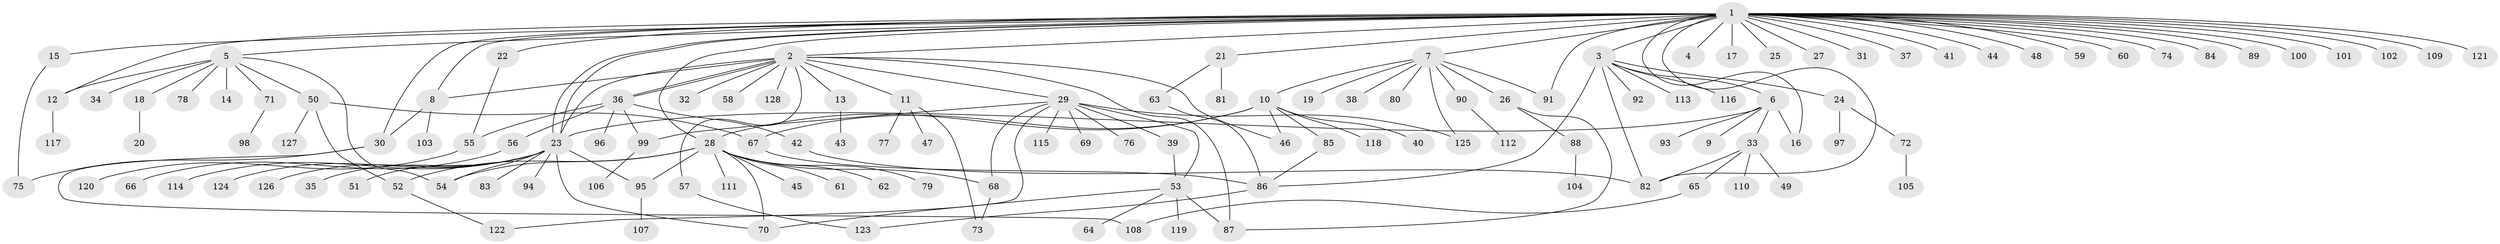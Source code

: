 // Generated by graph-tools (version 1.1) at 2025/14/03/09/25 04:14:38]
// undirected, 128 vertices, 163 edges
graph export_dot {
graph [start="1"]
  node [color=gray90,style=filled];
  1;
  2;
  3;
  4;
  5;
  6;
  7;
  8;
  9;
  10;
  11;
  12;
  13;
  14;
  15;
  16;
  17;
  18;
  19;
  20;
  21;
  22;
  23;
  24;
  25;
  26;
  27;
  28;
  29;
  30;
  31;
  32;
  33;
  34;
  35;
  36;
  37;
  38;
  39;
  40;
  41;
  42;
  43;
  44;
  45;
  46;
  47;
  48;
  49;
  50;
  51;
  52;
  53;
  54;
  55;
  56;
  57;
  58;
  59;
  60;
  61;
  62;
  63;
  64;
  65;
  66;
  67;
  68;
  69;
  70;
  71;
  72;
  73;
  74;
  75;
  76;
  77;
  78;
  79;
  80;
  81;
  82;
  83;
  84;
  85;
  86;
  87;
  88;
  89;
  90;
  91;
  92;
  93;
  94;
  95;
  96;
  97;
  98;
  99;
  100;
  101;
  102;
  103;
  104;
  105;
  106;
  107;
  108;
  109;
  110;
  111;
  112;
  113;
  114;
  115;
  116;
  117;
  118;
  119;
  120;
  121;
  122;
  123;
  124;
  125;
  126;
  127;
  128;
  1 -- 2;
  1 -- 3;
  1 -- 4;
  1 -- 5;
  1 -- 7;
  1 -- 8;
  1 -- 12;
  1 -- 15;
  1 -- 16;
  1 -- 17;
  1 -- 21;
  1 -- 22;
  1 -- 23;
  1 -- 23;
  1 -- 25;
  1 -- 27;
  1 -- 28;
  1 -- 30;
  1 -- 31;
  1 -- 37;
  1 -- 41;
  1 -- 44;
  1 -- 48;
  1 -- 59;
  1 -- 60;
  1 -- 74;
  1 -- 82;
  1 -- 84;
  1 -- 89;
  1 -- 91;
  1 -- 100;
  1 -- 101;
  1 -- 102;
  1 -- 109;
  1 -- 121;
  2 -- 8;
  2 -- 11;
  2 -- 13;
  2 -- 23;
  2 -- 29;
  2 -- 32;
  2 -- 36;
  2 -- 36;
  2 -- 46;
  2 -- 57;
  2 -- 58;
  2 -- 87;
  2 -- 128;
  3 -- 6;
  3 -- 24;
  3 -- 82;
  3 -- 86;
  3 -- 92;
  3 -- 113;
  3 -- 116;
  5 -- 12;
  5 -- 14;
  5 -- 18;
  5 -- 34;
  5 -- 50;
  5 -- 54;
  5 -- 71;
  5 -- 78;
  6 -- 9;
  6 -- 16;
  6 -- 23;
  6 -- 33;
  6 -- 93;
  7 -- 10;
  7 -- 19;
  7 -- 26;
  7 -- 38;
  7 -- 80;
  7 -- 90;
  7 -- 91;
  7 -- 125;
  8 -- 30;
  8 -- 103;
  10 -- 28;
  10 -- 40;
  10 -- 46;
  10 -- 67;
  10 -- 85;
  10 -- 118;
  11 -- 47;
  11 -- 73;
  11 -- 77;
  12 -- 117;
  13 -- 43;
  15 -- 75;
  18 -- 20;
  21 -- 63;
  21 -- 81;
  22 -- 55;
  23 -- 35;
  23 -- 51;
  23 -- 54;
  23 -- 70;
  23 -- 83;
  23 -- 94;
  23 -- 95;
  23 -- 114;
  23 -- 124;
  23 -- 126;
  24 -- 72;
  24 -- 97;
  26 -- 87;
  26 -- 88;
  28 -- 45;
  28 -- 52;
  28 -- 54;
  28 -- 61;
  28 -- 62;
  28 -- 68;
  28 -- 70;
  28 -- 79;
  28 -- 95;
  28 -- 111;
  29 -- 39;
  29 -- 53;
  29 -- 68;
  29 -- 69;
  29 -- 76;
  29 -- 99;
  29 -- 115;
  29 -- 122;
  29 -- 125;
  30 -- 75;
  30 -- 108;
  33 -- 49;
  33 -- 65;
  33 -- 82;
  33 -- 110;
  36 -- 42;
  36 -- 55;
  36 -- 56;
  36 -- 96;
  36 -- 99;
  39 -- 53;
  42 -- 82;
  50 -- 52;
  50 -- 67;
  50 -- 127;
  52 -- 122;
  53 -- 64;
  53 -- 70;
  53 -- 87;
  53 -- 119;
  55 -- 120;
  56 -- 66;
  57 -- 123;
  63 -- 86;
  65 -- 108;
  67 -- 86;
  68 -- 73;
  71 -- 98;
  72 -- 105;
  85 -- 86;
  86 -- 123;
  88 -- 104;
  90 -- 112;
  95 -- 107;
  99 -- 106;
}

